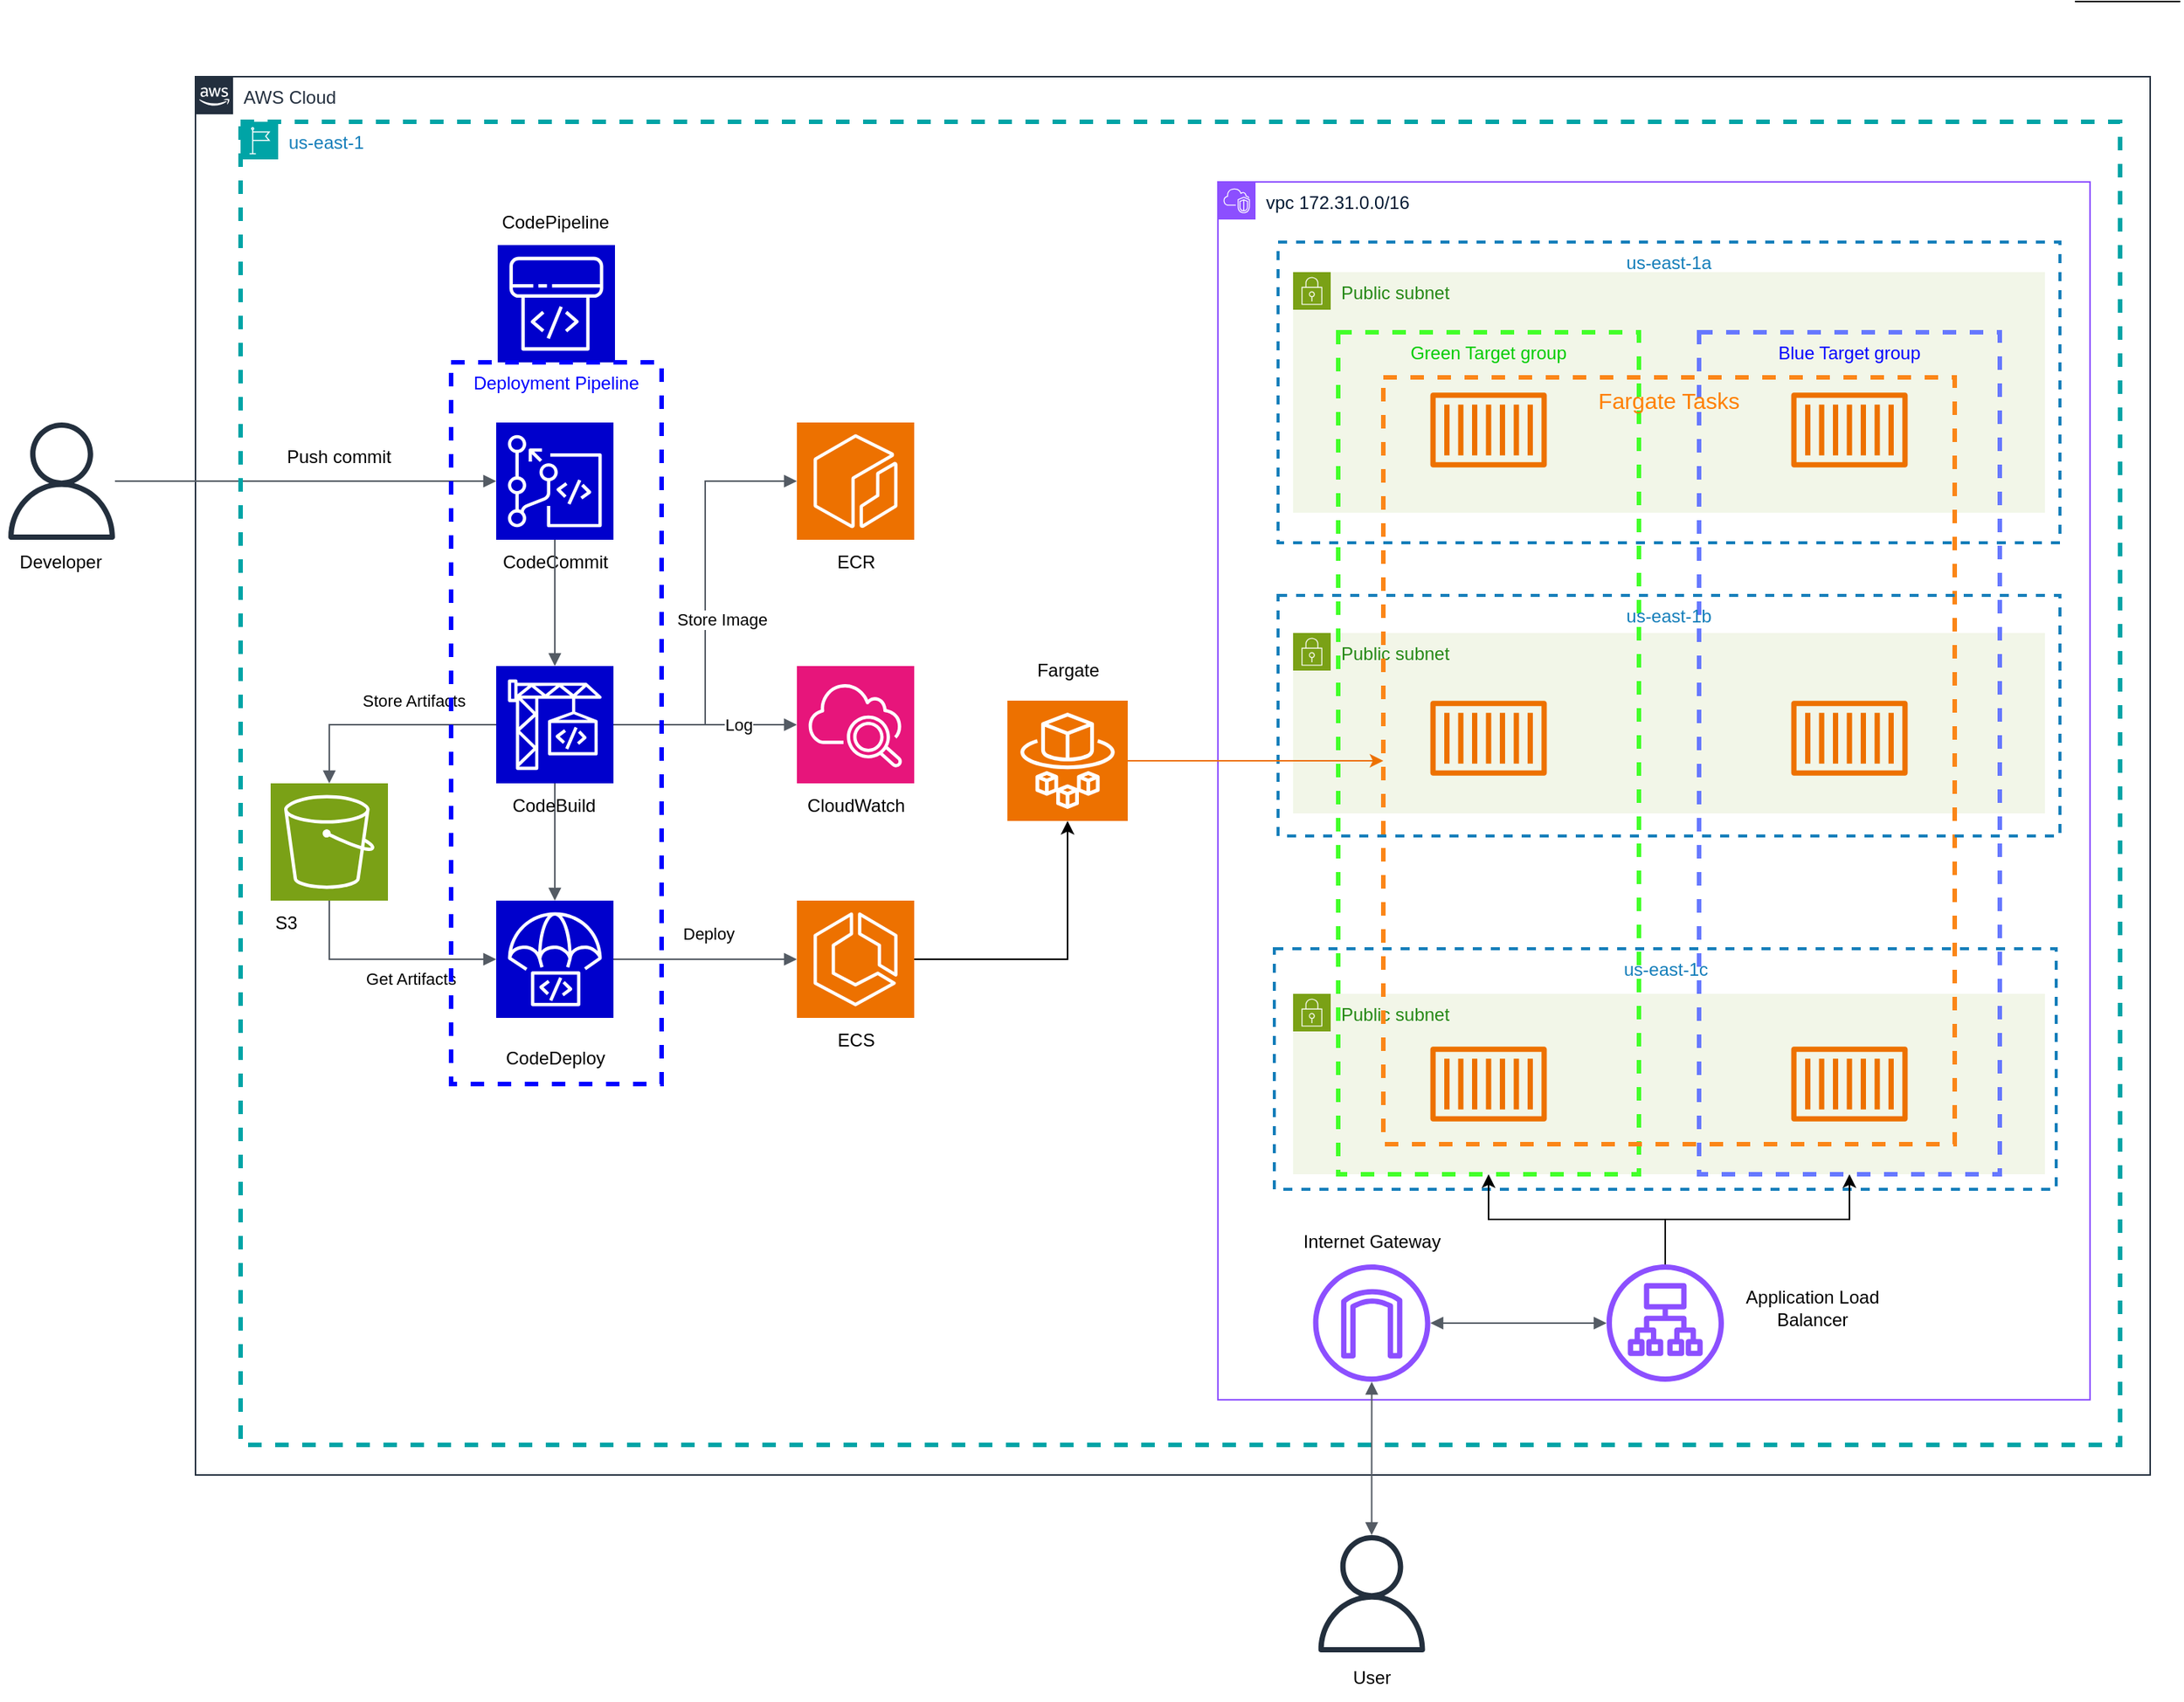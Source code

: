 <mxfile version="23.1.5" type="device">
  <diagram name="Page-1" id="e5MP3v1tcQqfkrlQCdR-">
    <mxGraphModel dx="2163" dy="-264" grid="1" gridSize="10" guides="1" tooltips="1" connect="1" arrows="1" fold="1" page="1" pageScale="1" pageWidth="850" pageHeight="1100" math="0" shadow="0">
      <root>
        <mxCell id="0" />
        <mxCell id="1" parent="0" />
        <mxCell id="_ywE8sGmRXG5GQr4Udn0-2" value="AWS Cloud" style="points=[[0,0],[0.25,0],[0.5,0],[0.75,0],[1,0],[1,0.25],[1,0.5],[1,0.75],[1,1],[0.75,1],[0.5,1],[0.25,1],[0,1],[0,0.75],[0,0.5],[0,0.25]];outlineConnect=0;gradientColor=none;html=1;whiteSpace=wrap;fontSize=12;fontStyle=0;container=0;pointerEvents=0;collapsible=0;recursiveResize=0;shape=mxgraph.aws4.group;grIcon=mxgraph.aws4.group_aws_cloud_alt;strokeColor=#232F3E;fillColor=none;verticalAlign=top;align=left;spacingLeft=30;fontColor=#232F3E;dashed=0;" parent="1" vertex="1">
          <mxGeometry x="100" y="1250" width="1300" height="930" as="geometry" />
        </mxCell>
        <mxCell id="_ywE8sGmRXG5GQr4Udn0-7" value="" style="sketch=0;outlineConnect=0;fontColor=#232F3E;gradientColor=none;fillColor=#232F3D;strokeColor=none;dashed=0;verticalLabelPosition=bottom;verticalAlign=top;align=center;html=1;fontSize=12;fontStyle=0;aspect=fixed;pointerEvents=1;shape=mxgraph.aws4.user;" parent="1" vertex="1">
          <mxGeometry x="843.29" y="2220" width="78" height="78" as="geometry" />
        </mxCell>
        <mxCell id="_ywE8sGmRXG5GQr4Udn0-28" value="" style="edgeStyle=orthogonalEdgeStyle;html=1;endArrow=block;elbow=vertical;startArrow=none;endFill=1;strokeColor=#545B64;rounded=0;entryX=0;entryY=0.5;entryDx=0;entryDy=0;entryPerimeter=0;" parent="1" source="_ywE8sGmRXG5GQr4Udn0-6" target="_ywE8sGmRXG5GQr4Udn0-10" edge="1">
          <mxGeometry width="100" relative="1" as="geometry">
            <mxPoint x="-40" y="1540" as="sourcePoint" />
            <mxPoint x="60" y="1540" as="targetPoint" />
          </mxGeometry>
        </mxCell>
        <mxCell id="_ywE8sGmRXG5GQr4Udn0-45" value="" style="group" parent="1" vertex="1" connectable="0">
          <mxGeometry x="-30" y="1480" width="80" height="108" as="geometry" />
        </mxCell>
        <mxCell id="_ywE8sGmRXG5GQr4Udn0-6" value="" style="sketch=0;outlineConnect=0;fontColor=#232F3E;gradientColor=none;fillColor=#232F3D;strokeColor=none;dashed=0;verticalLabelPosition=bottom;verticalAlign=top;align=center;html=1;fontSize=12;fontStyle=0;aspect=fixed;pointerEvents=1;shape=mxgraph.aws4.user;" parent="_ywE8sGmRXG5GQr4Udn0-45" vertex="1">
          <mxGeometry x="2" width="78" height="78" as="geometry" />
        </mxCell>
        <mxCell id="_ywE8sGmRXG5GQr4Udn0-18" value="Developer" style="text;html=1;align=center;verticalAlign=middle;resizable=0;points=[];autosize=1;strokeColor=none;fillColor=none;" parent="_ywE8sGmRXG5GQr4Udn0-45" vertex="1">
          <mxGeometry y="78" width="80" height="30" as="geometry" />
        </mxCell>
        <mxCell id="_ywE8sGmRXG5GQr4Udn0-53" value="User" style="text;html=1;align=center;verticalAlign=middle;resizable=0;points=[];autosize=1;strokeColor=none;fillColor=none;" parent="1" vertex="1">
          <mxGeometry x="857.29" y="2300" width="50" height="30" as="geometry" />
        </mxCell>
        <mxCell id="_ywE8sGmRXG5GQr4Udn0-3" value="us-east-1" style="points=[[0,0],[0.25,0],[0.5,0],[0.75,0],[1,0],[1,0.25],[1,0.5],[1,0.75],[1,1],[0.75,1],[0.5,1],[0.25,1],[0,1],[0,0.75],[0,0.5],[0,0.25]];outlineConnect=0;gradientColor=none;html=1;whiteSpace=wrap;fontSize=12;fontStyle=0;container=0;pointerEvents=0;collapsible=0;recursiveResize=0;shape=mxgraph.aws4.group;grIcon=mxgraph.aws4.group_region;strokeColor=#00A4A6;fillColor=none;verticalAlign=top;align=left;spacingLeft=30;fontColor=#147EBA;dashed=1;strokeWidth=3;" parent="1" vertex="1">
          <mxGeometry x="130" y="1280" width="1250" height="880" as="geometry" />
        </mxCell>
        <mxCell id="_ywE8sGmRXG5GQr4Udn0-8" value="" style="sketch=0;points=[[0,0,0],[0.25,0,0],[0.5,0,0],[0.75,0,0],[1,0,0],[0,1,0],[0.25,1,0],[0.5,1,0],[0.75,1,0],[1,1,0],[0,0.25,0],[0,0.5,0],[0,0.75,0],[1,0.25,0],[1,0.5,0],[1,0.75,0]];outlineConnect=0;fontColor=#232F3E;fillColor=#0000CC;strokeColor=#ffffff;dashed=0;verticalLabelPosition=bottom;verticalAlign=top;align=center;html=1;fontSize=12;fontStyle=0;aspect=fixed;shape=mxgraph.aws4.resourceIcon;resIcon=mxgraph.aws4.codebuild;" parent="1" vertex="1">
          <mxGeometry x="300" y="1642" width="78" height="78" as="geometry" />
        </mxCell>
        <mxCell id="_ywE8sGmRXG5GQr4Udn0-9" value="" style="sketch=0;points=[[0,0,0],[0.25,0,0],[0.5,0,0],[0.75,0,0],[1,0,0],[0,1,0],[0.25,1,0],[0.5,1,0],[0.75,1,0],[1,1,0],[0,0.25,0],[0,0.5,0],[0,0.75,0],[1,0.25,0],[1,0.5,0],[1,0.75,0]];outlineConnect=0;fontColor=#232F3E;fillColor=#0000CC;strokeColor=#ffffff;dashed=0;verticalLabelPosition=bottom;verticalAlign=top;align=center;html=1;fontSize=12;fontStyle=0;aspect=fixed;shape=mxgraph.aws4.resourceIcon;resIcon=mxgraph.aws4.codepipeline;" parent="1" vertex="1">
          <mxGeometry x="301" y="1362" width="78" height="78" as="geometry" />
        </mxCell>
        <mxCell id="_ywE8sGmRXG5GQr4Udn0-10" value="" style="sketch=0;points=[[0,0,0],[0.25,0,0],[0.5,0,0],[0.75,0,0],[1,0,0],[0,1,0],[0.25,1,0],[0.5,1,0],[0.75,1,0],[1,1,0],[0,0.25,0],[0,0.5,0],[0,0.75,0],[1,0.25,0],[1,0.5,0],[1,0.75,0]];outlineConnect=0;fontColor=#232F3E;fillColor=#0000CC;strokeColor=#ffffff;dashed=0;verticalLabelPosition=bottom;verticalAlign=top;align=center;html=1;fontSize=12;fontStyle=0;aspect=fixed;shape=mxgraph.aws4.resourceIcon;resIcon=mxgraph.aws4.codecommit;" parent="1" vertex="1">
          <mxGeometry x="300" y="1480" width="78" height="78" as="geometry" />
        </mxCell>
        <mxCell id="_ywE8sGmRXG5GQr4Udn0-11" value="" style="sketch=0;points=[[0,0,0],[0.25,0,0],[0.5,0,0],[0.75,0,0],[1,0,0],[0,1,0],[0.25,1,0],[0.5,1,0],[0.75,1,0],[1,1,0],[0,0.25,0],[0,0.5,0],[0,0.75,0],[1,0.25,0],[1,0.5,0],[1,0.75,0]];outlineConnect=0;fontColor=#232F3E;fillColor=#0000CC;strokeColor=#ffffff;dashed=0;verticalLabelPosition=bottom;verticalAlign=top;align=center;html=1;fontSize=12;fontStyle=0;aspect=fixed;shape=mxgraph.aws4.resourceIcon;resIcon=mxgraph.aws4.codedeploy;" parent="1" vertex="1">
          <mxGeometry x="300" y="1798" width="78" height="78" as="geometry" />
        </mxCell>
        <mxCell id="_ywE8sGmRXG5GQr4Udn0-13" value="" style="sketch=0;points=[[0,0,0],[0.25,0,0],[0.5,0,0],[0.75,0,0],[1,0,0],[0,1,0],[0.25,1,0],[0.5,1,0],[0.75,1,0],[1,1,0],[0,0.25,0],[0,0.5,0],[0,0.75,0],[1,0.25,0],[1,0.5,0],[1,0.75,0]];outlineConnect=0;fontColor=#232F3E;fillColor=#ED7100;strokeColor=#ffffff;dashed=0;verticalLabelPosition=bottom;verticalAlign=top;align=center;html=1;fontSize=12;fontStyle=0;aspect=fixed;shape=mxgraph.aws4.resourceIcon;resIcon=mxgraph.aws4.ecr;" parent="1" vertex="1">
          <mxGeometry x="500" y="1480" width="78" height="78" as="geometry" />
        </mxCell>
        <mxCell id="_ywE8sGmRXG5GQr4Udn0-14" value="" style="sketch=0;points=[[0,0,0],[0.25,0,0],[0.5,0,0],[0.75,0,0],[1,0,0],[0,1,0],[0.25,1,0],[0.5,1,0],[0.75,1,0],[1,1,0],[0,0.25,0],[0,0.5,0],[0,0.75,0],[1,0.25,0],[1,0.5,0],[1,0.75,0]];outlineConnect=0;fontColor=#232F3E;fillColor=#ED7100;strokeColor=#ffffff;dashed=0;verticalLabelPosition=bottom;verticalAlign=top;align=center;html=1;fontSize=12;fontStyle=0;aspect=fixed;shape=mxgraph.aws4.resourceIcon;resIcon=mxgraph.aws4.ecs;" parent="1" vertex="1">
          <mxGeometry x="500" y="1798" width="78" height="78" as="geometry" />
        </mxCell>
        <mxCell id="_ywE8sGmRXG5GQr4Udn0-16" value="" style="sketch=0;points=[[0,0,0],[0.25,0,0],[0.5,0,0],[0.75,0,0],[1,0,0],[0,1,0],[0.25,1,0],[0.5,1,0],[0.75,1,0],[1,1,0],[0,0.25,0],[0,0.5,0],[0,0.75,0],[1,0.25,0],[1,0.5,0],[1,0.75,0]];outlineConnect=0;fontColor=#232F3E;fillColor=#7AA116;strokeColor=#ffffff;dashed=0;verticalLabelPosition=bottom;verticalAlign=top;align=center;html=1;fontSize=12;fontStyle=0;aspect=fixed;shape=mxgraph.aws4.resourceIcon;resIcon=mxgraph.aws4.s3;" parent="1" vertex="1">
          <mxGeometry x="150" y="1720" width="78" height="78" as="geometry" />
        </mxCell>
        <mxCell id="_ywE8sGmRXG5GQr4Udn0-17" value="" style="sketch=0;points=[[0,0,0],[0.25,0,0],[0.5,0,0],[0.75,0,0],[1,0,0],[0,1,0],[0.25,1,0],[0.5,1,0],[0.75,1,0],[1,1,0],[0,0.25,0],[0,0.5,0],[0,0.75,0],[1,0.25,0],[1,0.5,0],[1,0.75,0]];points=[[0,0,0],[0.25,0,0],[0.5,0,0],[0.75,0,0],[1,0,0],[0,1,0],[0.25,1,0],[0.5,1,0],[0.75,1,0],[1,1,0],[0,0.25,0],[0,0.5,0],[0,0.75,0],[1,0.25,0],[1,0.5,0],[1,0.75,0]];outlineConnect=0;fontColor=#232F3E;fillColor=#E7157B;strokeColor=#ffffff;dashed=0;verticalLabelPosition=bottom;verticalAlign=top;align=center;html=1;fontSize=12;fontStyle=0;aspect=fixed;shape=mxgraph.aws4.resourceIcon;resIcon=mxgraph.aws4.cloudwatch_2;" parent="1" vertex="1">
          <mxGeometry x="500" y="1642" width="78" height="78" as="geometry" />
        </mxCell>
        <mxCell id="_ywE8sGmRXG5GQr4Udn0-19" value="CodeCommit" style="text;html=1;align=center;verticalAlign=middle;resizable=0;points=[];autosize=1;strokeColor=none;fillColor=none;" parent="1" vertex="1">
          <mxGeometry x="294" y="1558" width="90" height="30" as="geometry" />
        </mxCell>
        <mxCell id="_ywE8sGmRXG5GQr4Udn0-22" value="CodeDeploy" style="text;html=1;align=center;verticalAlign=middle;resizable=0;points=[];autosize=1;strokeColor=none;fillColor=none;" parent="1" vertex="1">
          <mxGeometry x="294" y="1888" width="90" height="30" as="geometry" />
        </mxCell>
        <mxCell id="_ywE8sGmRXG5GQr4Udn0-24" value="ECS" style="text;html=1;align=center;verticalAlign=middle;resizable=0;points=[];autosize=1;strokeColor=none;fillColor=none;" parent="1" vertex="1">
          <mxGeometry x="514" y="1876" width="50" height="30" as="geometry" />
        </mxCell>
        <mxCell id="_ywE8sGmRXG5GQr4Udn0-26" value="CloudWatch" style="text;html=1;align=center;verticalAlign=middle;resizable=0;points=[];autosize=1;strokeColor=none;fillColor=none;" parent="1" vertex="1">
          <mxGeometry x="494" y="1720" width="90" height="30" as="geometry" />
        </mxCell>
        <mxCell id="_ywE8sGmRXG5GQr4Udn0-25" value="ECR" style="text;html=1;align=center;verticalAlign=middle;resizable=0;points=[];autosize=1;strokeColor=none;fillColor=none;" parent="1" vertex="1">
          <mxGeometry x="514" y="1558" width="50" height="30" as="geometry" />
        </mxCell>
        <mxCell id="_ywE8sGmRXG5GQr4Udn0-27" value="" style="sketch=0;points=[[0,0,0],[0.25,0,0],[0.5,0,0],[0.75,0,0],[1,0,0],[0,1,0],[0.25,1,0],[0.5,1,0],[0.75,1,0],[1,1,0],[0,0.25,0],[0,0.5,0],[0,0.75,0],[1,0.25,0],[1,0.5,0],[1,0.75,0]];outlineConnect=0;fontColor=#232F3E;fillColor=#ED7100;strokeColor=#ffffff;dashed=0;verticalLabelPosition=bottom;verticalAlign=top;align=center;html=1;fontSize=12;fontStyle=0;aspect=fixed;shape=mxgraph.aws4.resourceIcon;resIcon=mxgraph.aws4.fargate;" parent="1" vertex="1">
          <mxGeometry x="640" y="1665" width="80" height="80" as="geometry" />
        </mxCell>
        <mxCell id="_ywE8sGmRXG5GQr4Udn0-20" value="CodePipeline" style="text;html=1;align=center;verticalAlign=middle;resizable=0;points=[];autosize=1;strokeColor=none;fillColor=none;" parent="1" vertex="1">
          <mxGeometry x="294" y="1332" width="90" height="30" as="geometry" />
        </mxCell>
        <mxCell id="_ywE8sGmRXG5GQr4Udn0-32" value="" style="edgeStyle=orthogonalEdgeStyle;html=1;endArrow=block;elbow=vertical;startArrow=none;endFill=1;strokeColor=#545B64;rounded=0;exitX=1;exitY=0.5;exitDx=0;exitDy=0;exitPerimeter=0;entryX=0;entryY=0.5;entryDx=0;entryDy=0;entryPerimeter=0;" parent="1" source="_ywE8sGmRXG5GQr4Udn0-8" target="_ywE8sGmRXG5GQr4Udn0-13" edge="1">
          <mxGeometry width="100" relative="1" as="geometry">
            <mxPoint x="410" y="1380" as="sourcePoint" />
            <mxPoint x="510" y="1380" as="targetPoint" />
          </mxGeometry>
        </mxCell>
        <mxCell id="_ywE8sGmRXG5GQr4Udn0-33" value="Store Image" style="edgeLabel;html=1;align=center;verticalAlign=middle;resizable=0;points=[];" parent="_ywE8sGmRXG5GQr4Udn0-32" vertex="1" connectable="0">
          <mxGeometry x="-0.067" y="3" relative="1" as="geometry">
            <mxPoint x="14" y="1" as="offset" />
          </mxGeometry>
        </mxCell>
        <mxCell id="_ywE8sGmRXG5GQr4Udn0-34" value="" style="edgeStyle=orthogonalEdgeStyle;html=1;endArrow=block;elbow=vertical;startArrow=none;endFill=1;strokeColor=#545B64;rounded=0;exitX=1;exitY=0.5;exitDx=0;exitDy=0;exitPerimeter=0;entryX=0;entryY=0.5;entryDx=0;entryDy=0;entryPerimeter=0;" parent="1" source="_ywE8sGmRXG5GQr4Udn0-8" target="_ywE8sGmRXG5GQr4Udn0-17" edge="1">
          <mxGeometry width="100" relative="1" as="geometry">
            <mxPoint x="510" y="1610" as="sourcePoint" />
            <mxPoint x="610" y="1610" as="targetPoint" />
          </mxGeometry>
        </mxCell>
        <mxCell id="_ywE8sGmRXG5GQr4Udn0-35" value="Log" style="edgeLabel;html=1;align=center;verticalAlign=middle;resizable=0;points=[];" parent="_ywE8sGmRXG5GQr4Udn0-34" vertex="1" connectable="0">
          <mxGeometry x="0.185" relative="1" as="geometry">
            <mxPoint x="10" as="offset" />
          </mxGeometry>
        </mxCell>
        <mxCell id="_ywE8sGmRXG5GQr4Udn0-36" value="" style="edgeStyle=orthogonalEdgeStyle;html=1;endArrow=block;elbow=vertical;startArrow=none;endFill=1;strokeColor=#545B64;rounded=0;exitX=0.5;exitY=1;exitDx=0;exitDy=0;exitPerimeter=0;entryX=0.5;entryY=0;entryDx=0;entryDy=0;entryPerimeter=0;" parent="1" source="_ywE8sGmRXG5GQr4Udn0-10" target="_ywE8sGmRXG5GQr4Udn0-8" edge="1">
          <mxGeometry width="100" relative="1" as="geometry">
            <mxPoint x="-140" y="1640" as="sourcePoint" />
            <mxPoint x="-40" y="1640" as="targetPoint" />
          </mxGeometry>
        </mxCell>
        <mxCell id="_ywE8sGmRXG5GQr4Udn0-37" value="" style="edgeStyle=orthogonalEdgeStyle;html=1;endArrow=none;elbow=vertical;startArrow=block;startFill=1;strokeColor=#545B64;rounded=0;entryX=0.5;entryY=1;entryDx=0;entryDy=0;entryPerimeter=0;exitX=0.5;exitY=0;exitDx=0;exitDy=0;exitPerimeter=0;" parent="1" source="_ywE8sGmRXG5GQr4Udn0-11" target="_ywE8sGmRXG5GQr4Udn0-8" edge="1">
          <mxGeometry width="100" relative="1" as="geometry">
            <mxPoint x="-100" y="1680" as="sourcePoint" />
            <mxPoint y="1680" as="targetPoint" />
          </mxGeometry>
        </mxCell>
        <mxCell id="_ywE8sGmRXG5GQr4Udn0-38" value="" style="edgeStyle=orthogonalEdgeStyle;html=1;endArrow=none;elbow=vertical;startArrow=block;startFill=1;strokeColor=#545B64;rounded=0;entryX=0;entryY=0.5;entryDx=0;entryDy=0;entryPerimeter=0;exitX=0.5;exitY=0;exitDx=0;exitDy=0;exitPerimeter=0;" parent="1" source="_ywE8sGmRXG5GQr4Udn0-16" target="_ywE8sGmRXG5GQr4Udn0-8" edge="1">
          <mxGeometry width="100" relative="1" as="geometry">
            <mxPoint x="-150" y="1680" as="sourcePoint" />
            <mxPoint x="-50" y="1680" as="targetPoint" />
          </mxGeometry>
        </mxCell>
        <mxCell id="_ywE8sGmRXG5GQr4Udn0-40" value="Store Artifacts" style="edgeLabel;html=1;align=center;verticalAlign=middle;resizable=0;points=[];" parent="_ywE8sGmRXG5GQr4Udn0-38" vertex="1" connectable="0">
          <mxGeometry x="0.114" y="3" relative="1" as="geometry">
            <mxPoint x="11" y="-13" as="offset" />
          </mxGeometry>
        </mxCell>
        <mxCell id="_ywE8sGmRXG5GQr4Udn0-39" value="" style="edgeStyle=orthogonalEdgeStyle;html=1;endArrow=block;elbow=vertical;startArrow=none;endFill=1;strokeColor=#545B64;rounded=0;exitX=0.5;exitY=1;exitDx=0;exitDy=0;exitPerimeter=0;entryX=0;entryY=0.5;entryDx=0;entryDy=0;entryPerimeter=0;" parent="1" source="_ywE8sGmRXG5GQr4Udn0-16" target="_ywE8sGmRXG5GQr4Udn0-11" edge="1">
          <mxGeometry width="100" relative="1" as="geometry">
            <mxPoint x="120" y="1940" as="sourcePoint" />
            <mxPoint x="220" y="1940" as="targetPoint" />
          </mxGeometry>
        </mxCell>
        <mxCell id="_ywE8sGmRXG5GQr4Udn0-41" value="Get Artifacts" style="edgeLabel;html=1;align=center;verticalAlign=middle;resizable=0;points=[];" parent="_ywE8sGmRXG5GQr4Udn0-39" vertex="1" connectable="0">
          <mxGeometry x="0.349" relative="1" as="geometry">
            <mxPoint x="-8" y="13" as="offset" />
          </mxGeometry>
        </mxCell>
        <mxCell id="_ywE8sGmRXG5GQr4Udn0-21" value="S3" style="text;html=1;align=center;verticalAlign=middle;resizable=0;points=[];autosize=1;strokeColor=none;fillColor=none;" parent="1" vertex="1">
          <mxGeometry x="140" y="1798" width="40" height="30" as="geometry" />
        </mxCell>
        <mxCell id="_ywE8sGmRXG5GQr4Udn0-42" value="" style="edgeStyle=orthogonalEdgeStyle;html=1;endArrow=block;elbow=vertical;startArrow=none;endFill=1;strokeColor=#545B64;rounded=0;exitX=1;exitY=0.5;exitDx=0;exitDy=0;exitPerimeter=0;entryX=0;entryY=0.5;entryDx=0;entryDy=0;entryPerimeter=0;" parent="1" source="_ywE8sGmRXG5GQr4Udn0-11" target="_ywE8sGmRXG5GQr4Udn0-14" edge="1">
          <mxGeometry width="100" relative="1" as="geometry">
            <mxPoint x="378" y="597" as="sourcePoint" />
            <mxPoint x="460" y="1837" as="targetPoint" />
          </mxGeometry>
        </mxCell>
        <mxCell id="_ywE8sGmRXG5GQr4Udn0-43" value="Deploy" style="edgeLabel;html=1;align=center;verticalAlign=middle;resizable=0;points=[];" parent="_ywE8sGmRXG5GQr4Udn0-42" vertex="1" connectable="0">
          <mxGeometry x="-0.123" y="-1" relative="1" as="geometry">
            <mxPoint x="9" y="-18" as="offset" />
          </mxGeometry>
        </mxCell>
        <mxCell id="_ywE8sGmRXG5GQr4Udn0-44" value="&lt;font color=&quot;#0000ff&quot;&gt;Deployment Pipeline&lt;/font&gt;" style="fillColor=none;strokeColor=#0000FF;dashed=1;verticalAlign=top;fontStyle=0;fontColor=#5A6C86;whiteSpace=wrap;html=1;strokeWidth=3;" parent="1" vertex="1">
          <mxGeometry x="270" y="1440" width="140" height="480" as="geometry" />
        </mxCell>
        <mxCell id="_ywE8sGmRXG5GQr4Udn0-29" value="Push commit" style="text;html=1;align=center;verticalAlign=middle;resizable=0;points=[];autosize=1;strokeColor=none;fillColor=none;" parent="1" vertex="1">
          <mxGeometry x="150" y="1488" width="90" height="30" as="geometry" />
        </mxCell>
        <mxCell id="_ywE8sGmRXG5GQr4Udn0-23" value="CodeBuild" style="text;html=1;align=center;verticalAlign=middle;resizable=0;points=[];autosize=1;strokeColor=none;fillColor=none;" parent="1" vertex="1">
          <mxGeometry x="298" y="1720" width="80" height="30" as="geometry" />
        </mxCell>
        <mxCell id="_ywE8sGmRXG5GQr4Udn0-70" style="edgeStyle=orthogonalEdgeStyle;rounded=0;orthogonalLoop=1;jettySize=auto;html=1;entryX=0.5;entryY=1;entryDx=0;entryDy=0;entryPerimeter=0;" parent="1" source="_ywE8sGmRXG5GQr4Udn0-14" target="_ywE8sGmRXG5GQr4Udn0-27" edge="1">
          <mxGeometry relative="1" as="geometry" />
        </mxCell>
        <mxCell id="_ywE8sGmRXG5GQr4Udn0-73" value="Fargate" style="text;html=1;align=center;verticalAlign=middle;resizable=0;points=[];autosize=1;strokeColor=none;fillColor=none;" parent="1" vertex="1">
          <mxGeometry x="650" y="1630" width="60" height="30" as="geometry" />
        </mxCell>
        <mxCell id="_ywE8sGmRXG5GQr4Udn0-4" value="&lt;font color=&quot;#001933&quot;&gt;vpc&amp;nbsp;172.31.0.0/16&lt;/font&gt;" style="points=[[0,0],[0.25,0],[0.5,0],[0.75,0],[1,0],[1,0.25],[1,0.5],[1,0.75],[1,1],[0.75,1],[0.5,1],[0.25,1],[0,1],[0,0.75],[0,0.5],[0,0.25]];outlineConnect=0;gradientColor=none;html=1;whiteSpace=wrap;fontSize=12;fontStyle=0;container=0;pointerEvents=0;collapsible=0;recursiveResize=0;shape=mxgraph.aws4.group;grIcon=mxgraph.aws4.group_vpc2;strokeColor=#8C4FFF;fillColor=none;verticalAlign=top;align=left;spacingLeft=30;fontColor=#AAB7B8;dashed=0;" parent="1" vertex="1">
          <mxGeometry x="780" y="1320" width="580" height="810" as="geometry" />
        </mxCell>
        <mxCell id="_ywE8sGmRXG5GQr4Udn0-57" value="us-east-1a" style="fillColor=none;strokeColor=#147EBA;dashed=1;verticalAlign=top;fontStyle=0;fontColor=#147EBA;whiteSpace=wrap;html=1;strokeWidth=2;" parent="1" vertex="1">
          <mxGeometry x="820" y="1360" width="520" height="200" as="geometry" />
        </mxCell>
        <mxCell id="_ywE8sGmRXG5GQr4Udn0-58" value="Public subnet" style="points=[[0,0],[0.25,0],[0.5,0],[0.75,0],[1,0],[1,0.25],[1,0.5],[1,0.75],[1,1],[0.75,1],[0.5,1],[0.25,1],[0,1],[0,0.75],[0,0.5],[0,0.25]];outlineConnect=0;gradientColor=none;html=1;whiteSpace=wrap;fontSize=12;fontStyle=0;container=1;pointerEvents=0;collapsible=0;recursiveResize=0;shape=mxgraph.aws4.group;grIcon=mxgraph.aws4.group_security_group;grStroke=0;strokeColor=#7AA116;fillColor=#F2F6E8;verticalAlign=top;align=left;spacingLeft=30;fontColor=#248814;dashed=0;" parent="1" vertex="1">
          <mxGeometry x="830" y="1380" width="500" height="160" as="geometry" />
        </mxCell>
        <mxCell id="_ywE8sGmRXG5GQr4Udn0-59" value="Public subnet" style="points=[[0,0],[0.25,0],[0.5,0],[0.75,0],[1,0],[1,0.25],[1,0.5],[1,0.75],[1,1],[0.75,1],[0.5,1],[0.25,1],[0,1],[0,0.75],[0,0.5],[0,0.25]];outlineConnect=0;gradientColor=none;html=1;whiteSpace=wrap;fontSize=12;fontStyle=0;container=1;pointerEvents=0;collapsible=0;recursiveResize=0;shape=mxgraph.aws4.group;grIcon=mxgraph.aws4.group_security_group;grStroke=0;strokeColor=#7AA116;fillColor=#F2F6E8;verticalAlign=top;align=left;spacingLeft=30;fontColor=#248814;dashed=0;" parent="1" vertex="1">
          <mxGeometry x="830" y="1620" width="500" height="120" as="geometry" />
        </mxCell>
        <mxCell id="_ywE8sGmRXG5GQr4Udn0-61" value="Public subnet" style="points=[[0,0],[0.25,0],[0.5,0],[0.75,0],[1,0],[1,0.25],[1,0.5],[1,0.75],[1,1],[0.75,1],[0.5,1],[0.25,1],[0,1],[0,0.75],[0,0.5],[0,0.25]];outlineConnect=0;gradientColor=none;html=1;whiteSpace=wrap;fontSize=12;fontStyle=0;container=1;pointerEvents=0;collapsible=0;recursiveResize=0;shape=mxgraph.aws4.group;grIcon=mxgraph.aws4.group_security_group;grStroke=0;strokeColor=#7AA116;fillColor=#F2F6E8;verticalAlign=top;align=left;spacingLeft=30;fontColor=#248814;dashed=0;" parent="1" vertex="1">
          <mxGeometry x="830" y="1860" width="500" height="120" as="geometry" />
        </mxCell>
        <mxCell id="_ywE8sGmRXG5GQr4Udn0-62" value="&lt;font color=&quot;#0000ff&quot;&gt;Blue Target group&lt;/font&gt;" style="fillColor=none;strokeColor=#6678ff;dashed=1;verticalAlign=top;fontStyle=0;fontColor=#232F3D;whiteSpace=wrap;html=1;gradientColor=default;strokeWidth=3;" parent="1" vertex="1">
          <mxGeometry x="1100" y="1420" width="200" height="560" as="geometry" />
        </mxCell>
        <mxCell id="_ywE8sGmRXG5GQr4Udn0-63" value="&lt;font color=&quot;#00cc00&quot;&gt;Green Target group&lt;/font&gt;" style="fillColor=none;strokeColor=#42ff29;dashed=1;verticalAlign=top;fontStyle=0;fontColor=#232F3D;whiteSpace=wrap;html=1;gradientColor=default;strokeWidth=3;" parent="1" vertex="1">
          <mxGeometry x="860" y="1420" width="200" height="560" as="geometry" />
        </mxCell>
        <mxCell id="_ywE8sGmRXG5GQr4Udn0-64" value="" style="sketch=0;outlineConnect=0;fontColor=#232F3E;gradientColor=none;fillColor=#ED7100;strokeColor=none;dashed=0;verticalLabelPosition=bottom;verticalAlign=top;align=center;html=1;fontSize=12;fontStyle=0;aspect=fixed;pointerEvents=1;shape=mxgraph.aws4.container_1;" parent="1" vertex="1">
          <mxGeometry x="921.29" y="1460" width="77.42" height="50" as="geometry" />
        </mxCell>
        <mxCell id="_ywE8sGmRXG5GQr4Udn0-65" value="" style="sketch=0;outlineConnect=0;fontColor=#232F3E;gradientColor=none;fillColor=#ED7100;strokeColor=none;dashed=0;verticalLabelPosition=bottom;verticalAlign=top;align=center;html=1;fontSize=12;fontStyle=0;aspect=fixed;pointerEvents=1;shape=mxgraph.aws4.container_1;" parent="1" vertex="1">
          <mxGeometry x="1161.29" y="1460" width="77.42" height="50" as="geometry" />
        </mxCell>
        <mxCell id="_ywE8sGmRXG5GQr4Udn0-66" value="" style="sketch=0;outlineConnect=0;fontColor=#232F3E;gradientColor=none;fillColor=#ED7100;strokeColor=none;dashed=0;verticalLabelPosition=bottom;verticalAlign=top;align=center;html=1;fontSize=12;fontStyle=0;aspect=fixed;pointerEvents=1;shape=mxgraph.aws4.container_1;" parent="1" vertex="1">
          <mxGeometry x="921.29" y="1665" width="77.42" height="50" as="geometry" />
        </mxCell>
        <mxCell id="_ywE8sGmRXG5GQr4Udn0-67" value="" style="sketch=0;outlineConnect=0;fontColor=#232F3E;gradientColor=none;fillColor=#ED7100;strokeColor=none;dashed=0;verticalLabelPosition=bottom;verticalAlign=top;align=center;html=1;fontSize=12;fontStyle=0;aspect=fixed;pointerEvents=1;shape=mxgraph.aws4.container_1;" parent="1" vertex="1">
          <mxGeometry x="921.29" y="1895" width="77.42" height="50" as="geometry" />
        </mxCell>
        <mxCell id="_ywE8sGmRXG5GQr4Udn0-68" value="" style="sketch=0;outlineConnect=0;fontColor=#232F3E;gradientColor=none;fillColor=#ED7100;strokeColor=none;dashed=0;verticalLabelPosition=bottom;verticalAlign=top;align=center;html=1;fontSize=12;fontStyle=0;aspect=fixed;pointerEvents=1;shape=mxgraph.aws4.container_1;" parent="1" vertex="1">
          <mxGeometry x="1161.29" y="1665" width="77.42" height="50" as="geometry" />
        </mxCell>
        <mxCell id="_ywE8sGmRXG5GQr4Udn0-69" value="" style="sketch=0;outlineConnect=0;fontColor=#232F3E;gradientColor=none;fillColor=#ED7100;strokeColor=none;dashed=0;verticalLabelPosition=bottom;verticalAlign=top;align=center;html=1;fontSize=12;fontStyle=0;aspect=fixed;pointerEvents=1;shape=mxgraph.aws4.container_1;" parent="1" vertex="1">
          <mxGeometry x="1161.29" y="1895" width="77.42" height="50" as="geometry" />
        </mxCell>
        <mxCell id="_ywE8sGmRXG5GQr4Udn0-71" value="&lt;font style=&quot;font-size: 15px;&quot; color=&quot;#ff8000&quot;&gt;Fargate Tasks&lt;/font&gt;" style="fillColor=none;strokeColor=#fb8618;dashed=1;verticalAlign=top;fontStyle=0;fontColor=#5A6C86;whiteSpace=wrap;html=1;strokeWidth=3;" parent="1" vertex="1">
          <mxGeometry x="890" y="1450" width="380" height="510" as="geometry" />
        </mxCell>
        <mxCell id="_ywE8sGmRXG5GQr4Udn0-52" value="" style="sketch=0;outlineConnect=0;fontColor=#232F3E;gradientColor=none;fillColor=#8C4FFF;strokeColor=none;dashed=0;verticalLabelPosition=bottom;verticalAlign=top;align=center;html=1;fontSize=12;fontStyle=0;aspect=fixed;pointerEvents=1;shape=mxgraph.aws4.internet_gateway;" parent="1" vertex="1">
          <mxGeometry x="843.29" y="2040" width="78" height="78" as="geometry" />
        </mxCell>
        <mxCell id="_ywE8sGmRXG5GQr4Udn0-54" value="us-east-1b" style="fillColor=none;strokeColor=#147EBA;dashed=1;verticalAlign=top;fontStyle=0;fontColor=#147EBA;whiteSpace=wrap;html=1;strokeWidth=2;" parent="1" vertex="1">
          <mxGeometry x="820" y="1595" width="520" height="160" as="geometry" />
        </mxCell>
        <mxCell id="_ywE8sGmRXG5GQr4Udn0-55" value="us-east-1c" style="fillColor=none;strokeColor=#147EBA;dashed=1;verticalAlign=top;fontStyle=0;fontColor=#147EBA;whiteSpace=wrap;html=1;strokeWidth=2;" parent="1" vertex="1">
          <mxGeometry x="817.5" y="1830" width="520" height="160" as="geometry" />
        </mxCell>
        <mxCell id="_ywE8sGmRXG5GQr4Udn0-82" value="Application Load&lt;br&gt;Balancer" style="text;html=1;align=center;verticalAlign=middle;resizable=0;points=[];autosize=1;strokeColor=none;fillColor=none;" parent="1" vertex="1">
          <mxGeometry x="1120" y="2049" width="110" height="40" as="geometry" />
        </mxCell>
        <mxCell id="GIhfmepqyO2HRBG6jc-w-3" style="edgeStyle=orthogonalEdgeStyle;rounded=0;orthogonalLoop=1;jettySize=auto;html=1;entryX=0.5;entryY=1;entryDx=0;entryDy=0;" edge="1" parent="1" source="_ywE8sGmRXG5GQr4Udn0-51" target="_ywE8sGmRXG5GQr4Udn0-62">
          <mxGeometry relative="1" as="geometry" />
        </mxCell>
        <mxCell id="GIhfmepqyO2HRBG6jc-w-4" style="edgeStyle=orthogonalEdgeStyle;rounded=0;orthogonalLoop=1;jettySize=auto;html=1;" edge="1" parent="1" source="_ywE8sGmRXG5GQr4Udn0-51" target="_ywE8sGmRXG5GQr4Udn0-63">
          <mxGeometry relative="1" as="geometry" />
        </mxCell>
        <mxCell id="_ywE8sGmRXG5GQr4Udn0-51" value="" style="sketch=0;outlineConnect=0;fontColor=#232F3E;gradientColor=none;fillColor=#8C4FFF;strokeColor=none;dashed=0;verticalLabelPosition=bottom;verticalAlign=top;align=center;html=1;fontSize=12;fontStyle=0;aspect=fixed;pointerEvents=1;shape=mxgraph.aws4.application_load_balancer;" parent="1" vertex="1">
          <mxGeometry x="1038.5" y="2040" width="78" height="78" as="geometry" />
        </mxCell>
        <mxCell id="L810NW4hUjRYjr-CqX88-5" value="" style="edgeStyle=orthogonalEdgeStyle;html=1;endArrow=block;elbow=vertical;startArrow=block;startFill=1;endFill=1;strokeColor=#545B64;rounded=0;" parent="1" source="_ywE8sGmRXG5GQr4Udn0-52" target="_ywE8sGmRXG5GQr4Udn0-51" edge="1">
          <mxGeometry width="100" relative="1" as="geometry">
            <mxPoint x="1110" y="2320" as="sourcePoint" />
            <mxPoint x="1210" y="2320" as="targetPoint" />
          </mxGeometry>
        </mxCell>
        <mxCell id="L810NW4hUjRYjr-CqX88-6" value="" style="edgeStyle=orthogonalEdgeStyle;html=1;endArrow=block;elbow=vertical;startArrow=block;startFill=1;endFill=1;strokeColor=#545B64;rounded=0;" parent="1" source="_ywE8sGmRXG5GQr4Udn0-7" target="_ywE8sGmRXG5GQr4Udn0-52" edge="1">
          <mxGeometry width="100" relative="1" as="geometry">
            <mxPoint x="640" y="2280" as="sourcePoint" />
            <mxPoint x="740" y="2280" as="targetPoint" />
          </mxGeometry>
        </mxCell>
        <mxCell id="L810NW4hUjRYjr-CqX88-7" style="edgeStyle=orthogonalEdgeStyle;rounded=0;orthogonalLoop=1;jettySize=auto;html=1;strokeColor=#ed7100;exitX=1;exitY=0.5;exitDx=0;exitDy=0;exitPerimeter=0;" parent="1" source="_ywE8sGmRXG5GQr4Udn0-27" target="_ywE8sGmRXG5GQr4Udn0-71" edge="1">
          <mxGeometry relative="1" as="geometry">
            <mxPoint x="1640" y="1670" as="sourcePoint" />
            <mxPoint x="1550" y="1730" as="targetPoint" />
          </mxGeometry>
        </mxCell>
        <mxCell id="wDm-2wXrq-0tG4cOfVoo-1" value="" style="endArrow=none;html=1;rounded=0;" parent="1" edge="1">
          <mxGeometry width="50" height="50" relative="1" as="geometry">
            <mxPoint x="1350" y="1200" as="sourcePoint" />
            <mxPoint x="1420" y="1200" as="targetPoint" />
          </mxGeometry>
        </mxCell>
        <mxCell id="GIhfmepqyO2HRBG6jc-w-5" value="Internet Gateway" style="text;html=1;align=center;verticalAlign=middle;resizable=0;points=[];autosize=1;strokeColor=none;fillColor=none;" vertex="1" parent="1">
          <mxGeometry x="827.29" y="2010" width="110" height="30" as="geometry" />
        </mxCell>
      </root>
    </mxGraphModel>
  </diagram>
</mxfile>
